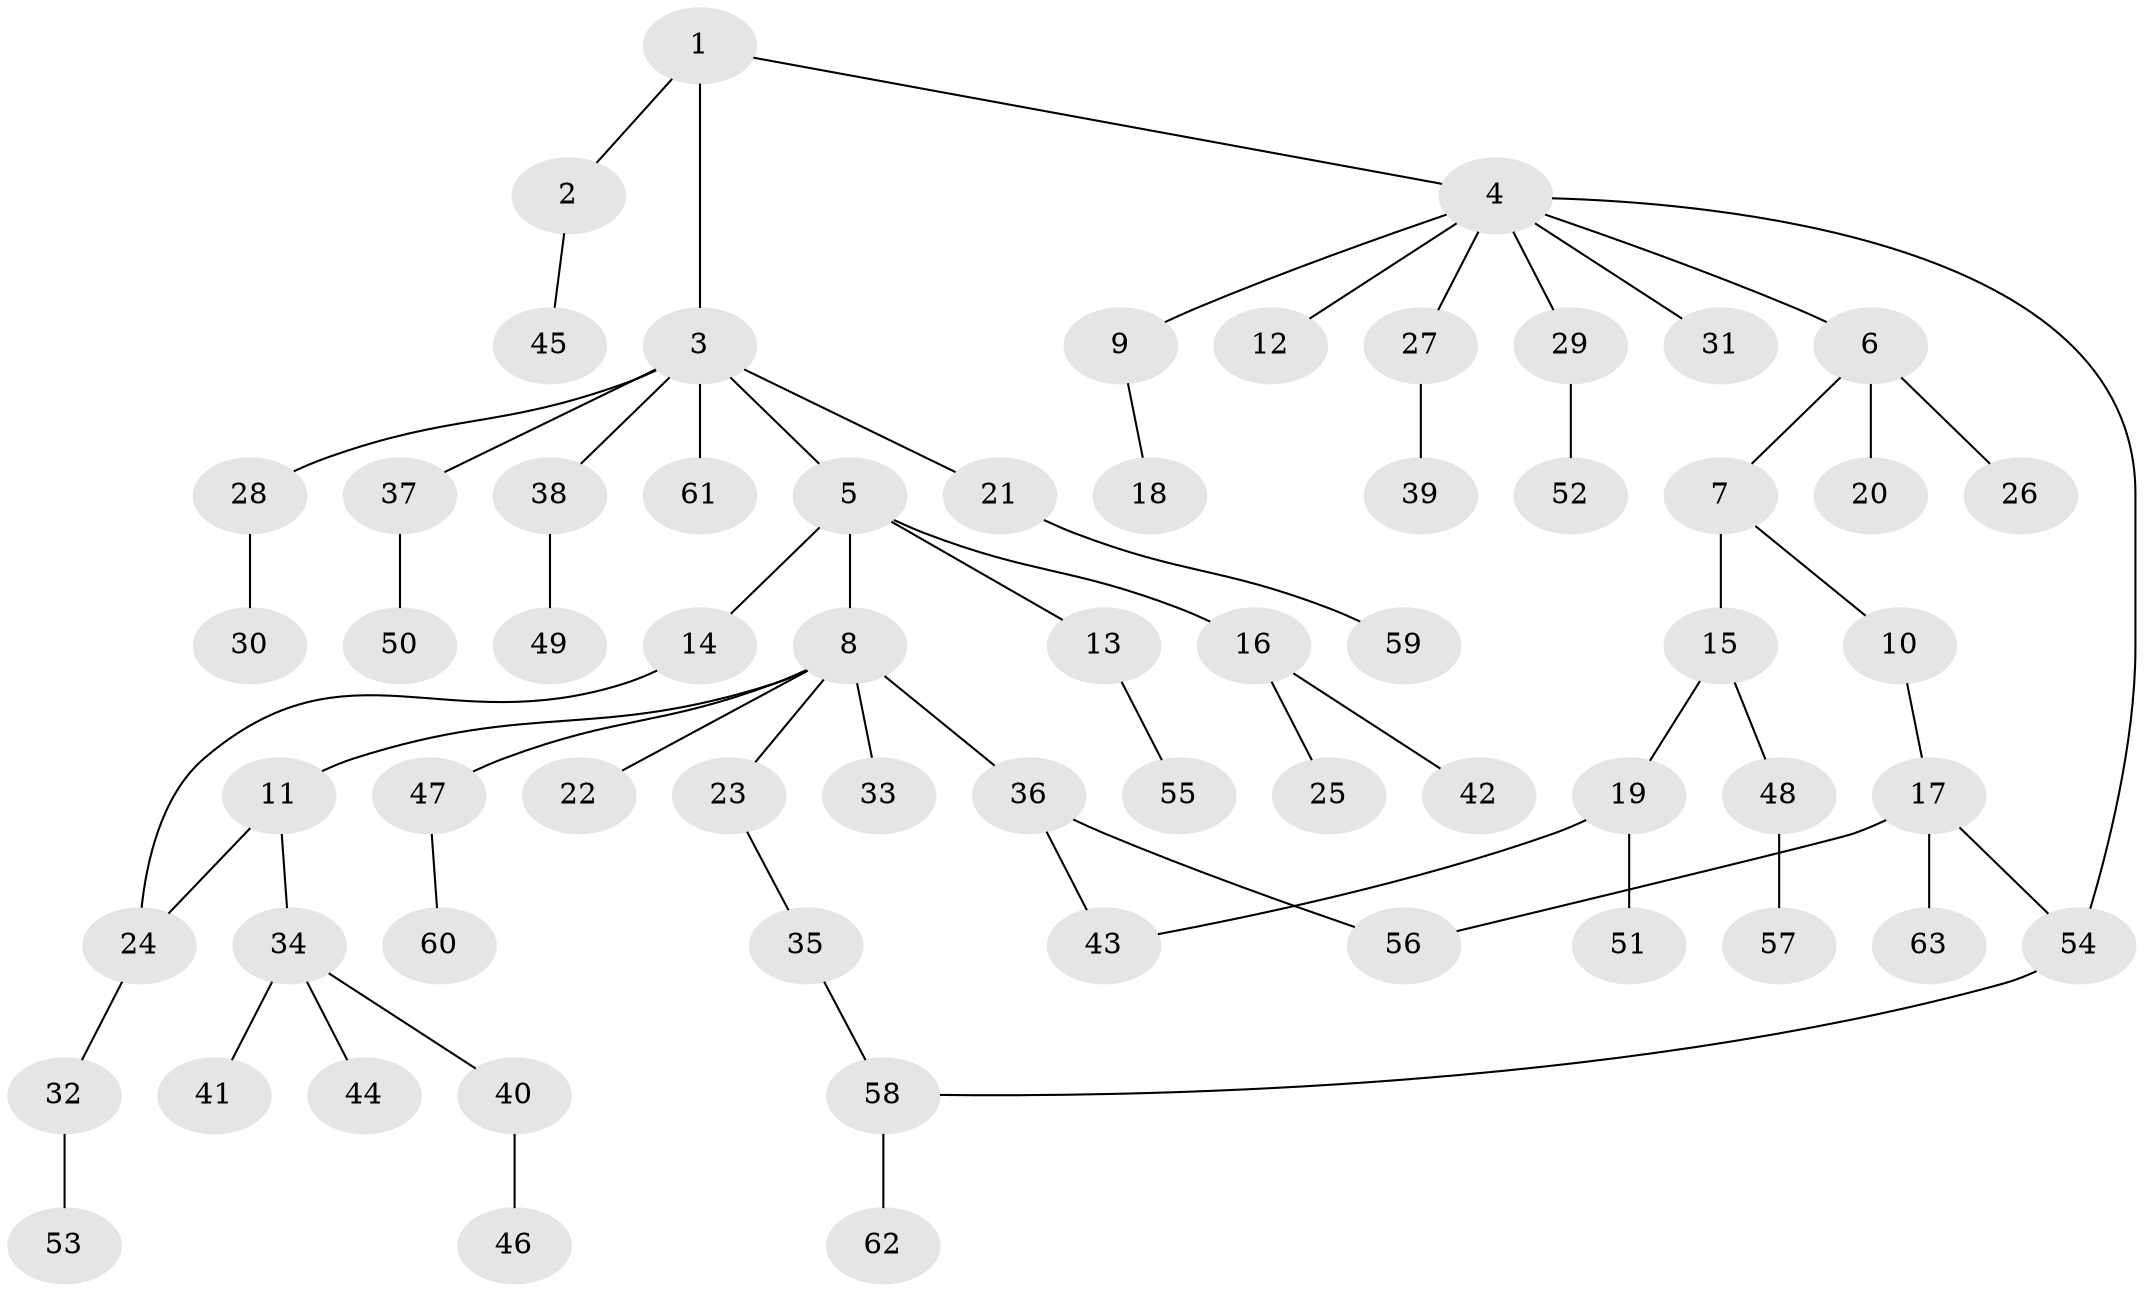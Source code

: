 // Generated by graph-tools (version 1.1) at 2025/42/03/09/25 04:42:57]
// undirected, 63 vertices, 67 edges
graph export_dot {
graph [start="1"]
  node [color=gray90,style=filled];
  1;
  2;
  3;
  4;
  5;
  6;
  7;
  8;
  9;
  10;
  11;
  12;
  13;
  14;
  15;
  16;
  17;
  18;
  19;
  20;
  21;
  22;
  23;
  24;
  25;
  26;
  27;
  28;
  29;
  30;
  31;
  32;
  33;
  34;
  35;
  36;
  37;
  38;
  39;
  40;
  41;
  42;
  43;
  44;
  45;
  46;
  47;
  48;
  49;
  50;
  51;
  52;
  53;
  54;
  55;
  56;
  57;
  58;
  59;
  60;
  61;
  62;
  63;
  1 -- 2;
  1 -- 3;
  1 -- 4;
  2 -- 45;
  3 -- 5;
  3 -- 21;
  3 -- 28;
  3 -- 37;
  3 -- 38;
  3 -- 61;
  4 -- 6;
  4 -- 9;
  4 -- 12;
  4 -- 27;
  4 -- 29;
  4 -- 31;
  4 -- 54;
  5 -- 8;
  5 -- 13;
  5 -- 14;
  5 -- 16;
  6 -- 7;
  6 -- 20;
  6 -- 26;
  7 -- 10;
  7 -- 15;
  8 -- 11;
  8 -- 22;
  8 -- 23;
  8 -- 33;
  8 -- 36;
  8 -- 47;
  9 -- 18;
  10 -- 17;
  11 -- 24;
  11 -- 34;
  13 -- 55;
  14 -- 24;
  15 -- 19;
  15 -- 48;
  16 -- 25;
  16 -- 42;
  17 -- 63;
  17 -- 56;
  17 -- 54;
  19 -- 43;
  19 -- 51;
  21 -- 59;
  23 -- 35;
  24 -- 32;
  27 -- 39;
  28 -- 30;
  29 -- 52;
  32 -- 53;
  34 -- 40;
  34 -- 41;
  34 -- 44;
  35 -- 58;
  36 -- 56;
  36 -- 43;
  37 -- 50;
  38 -- 49;
  40 -- 46;
  47 -- 60;
  48 -- 57;
  54 -- 58;
  58 -- 62;
}
